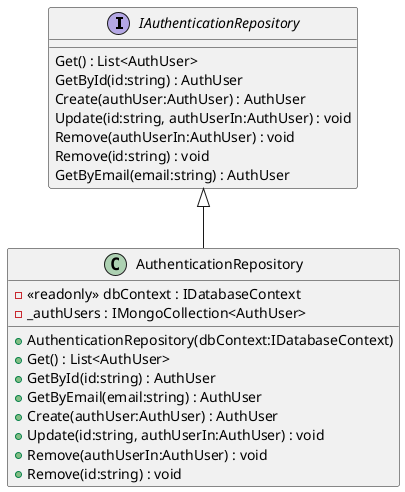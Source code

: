 @startuml
interface IAuthenticationRepository {
    Get() : List<AuthUser>
    GetById(id:string) : AuthUser
    Create(authUser:AuthUser) : AuthUser
    Update(id:string, authUserIn:AuthUser) : void
    Remove(authUserIn:AuthUser) : void
    Remove(id:string) : void
    GetByEmail(email:string) : AuthUser
}
class AuthenticationRepository {
    - <<readonly>> dbContext : IDatabaseContext
    - _authUsers : IMongoCollection<AuthUser>
    + AuthenticationRepository(dbContext:IDatabaseContext)
    + Get() : List<AuthUser>
    + GetById(id:string) : AuthUser
    + GetByEmail(email:string) : AuthUser
    + Create(authUser:AuthUser) : AuthUser
    + Update(id:string, authUserIn:AuthUser) : void
    + Remove(authUserIn:AuthUser) : void
    + Remove(id:string) : void
}
IAuthenticationRepository <|-- AuthenticationRepository
@enduml
